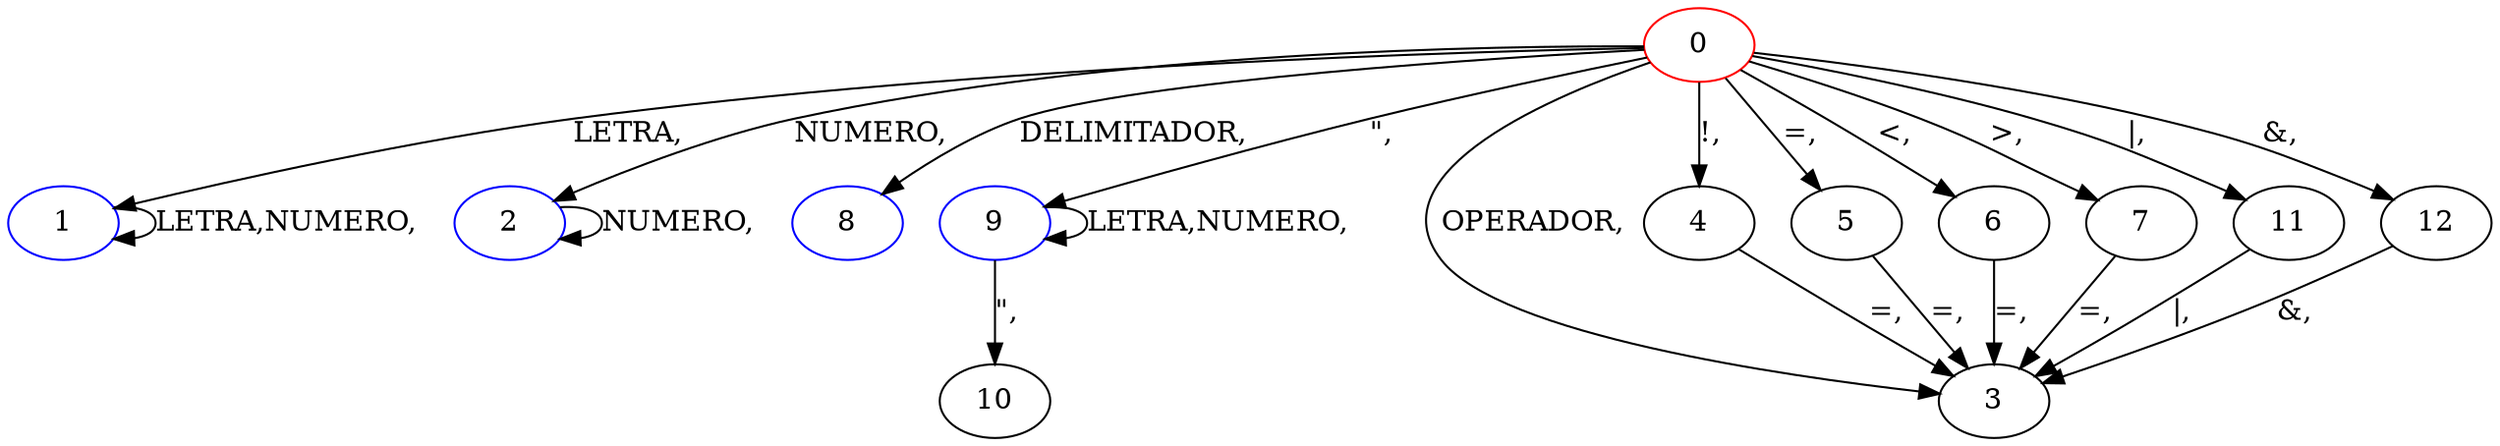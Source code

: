 digraph{
0[color=red]
1[color=blue]
2[color=blue]
8[color=blue]
9[color=blue]
0 -> 1 [label="LETRA,"]
0 -> 2 [label="NUMERO,"]
0 -> 3 [label="OPERADOR,"]
0 -> 4 [label="!,"]
0 -> 5 [label="=,"]
0 -> 6 [label="<,"]
0 -> 7 [label=">,"]
0 -> 8 [label="DELIMITADOR,"]
0 -> 9 [label="\","]
0 -> 11 [label="|,"]
0 -> 12 [label="&,"]
1 -> 1 [label="LETRA,NUMERO,"]
2 -> 2 [label="NUMERO,"]
4 -> 3 [label="=,"]
5 -> 3 [label="=,"]
6 -> 3 [label="=,"]
7 -> 3 [label="=,"]
9 -> 9 [label="LETRA,NUMERO,"]
9 -> 10 [label="\","]
11 -> 3 [label="|,"]
12 -> 3 [label="&,"]
}
